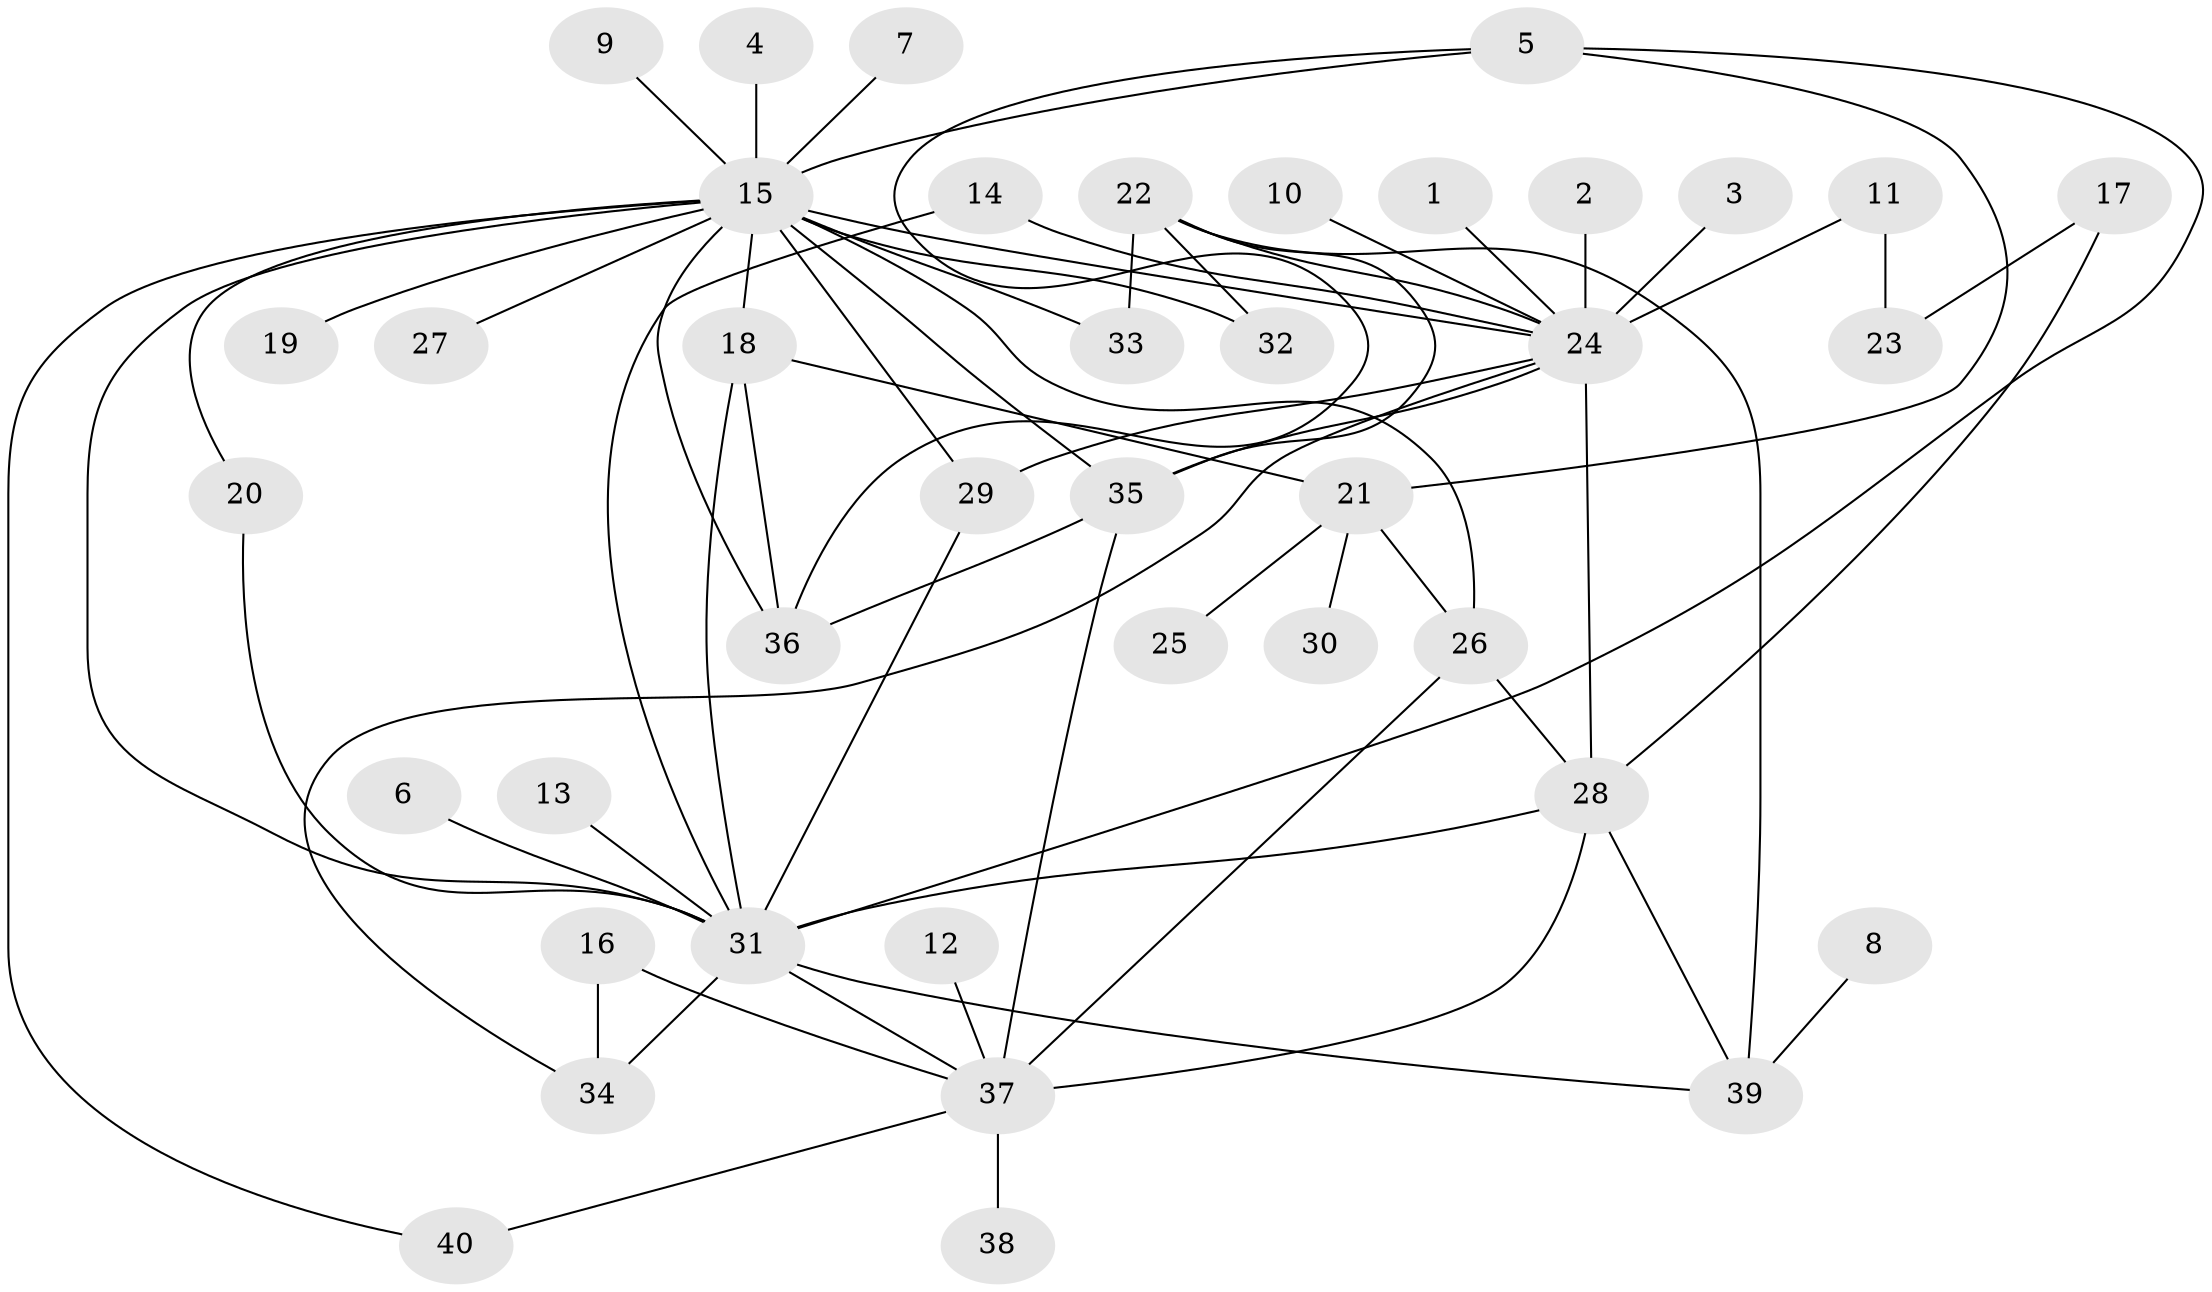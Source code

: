 // original degree distribution, {5: 0.045112781954887216, 22: 0.007518796992481203, 17: 0.015037593984962405, 3: 0.10526315789473684, 1: 0.556390977443609, 6: 0.007518796992481203, 4: 0.06766917293233082, 10: 0.007518796992481203, 7: 0.007518796992481203, 12: 0.007518796992481203, 9: 0.007518796992481203, 2: 0.16541353383458646}
// Generated by graph-tools (version 1.1) at 2025/36/03/04/25 23:36:47]
// undirected, 40 vertices, 65 edges
graph export_dot {
  node [color=gray90,style=filled];
  1;
  2;
  3;
  4;
  5;
  6;
  7;
  8;
  9;
  10;
  11;
  12;
  13;
  14;
  15;
  16;
  17;
  18;
  19;
  20;
  21;
  22;
  23;
  24;
  25;
  26;
  27;
  28;
  29;
  30;
  31;
  32;
  33;
  34;
  35;
  36;
  37;
  38;
  39;
  40;
  1 -- 24 [weight=1.0];
  2 -- 24 [weight=1.0];
  3 -- 24 [weight=1.0];
  4 -- 15 [weight=1.0];
  5 -- 15 [weight=1.0];
  5 -- 21 [weight=1.0];
  5 -- 31 [weight=1.0];
  5 -- 36 [weight=1.0];
  6 -- 31 [weight=1.0];
  7 -- 15 [weight=1.0];
  8 -- 39 [weight=1.0];
  9 -- 15 [weight=1.0];
  10 -- 24 [weight=1.0];
  11 -- 23 [weight=1.0];
  11 -- 24 [weight=2.0];
  12 -- 37 [weight=1.0];
  13 -- 31 [weight=1.0];
  14 -- 24 [weight=1.0];
  14 -- 31 [weight=1.0];
  15 -- 18 [weight=1.0];
  15 -- 19 [weight=1.0];
  15 -- 20 [weight=1.0];
  15 -- 24 [weight=1.0];
  15 -- 26 [weight=1.0];
  15 -- 27 [weight=1.0];
  15 -- 29 [weight=1.0];
  15 -- 31 [weight=1.0];
  15 -- 32 [weight=1.0];
  15 -- 33 [weight=1.0];
  15 -- 35 [weight=2.0];
  15 -- 36 [weight=1.0];
  15 -- 40 [weight=1.0];
  16 -- 34 [weight=1.0];
  16 -- 37 [weight=1.0];
  17 -- 23 [weight=1.0];
  17 -- 28 [weight=1.0];
  18 -- 21 [weight=1.0];
  18 -- 31 [weight=1.0];
  18 -- 36 [weight=1.0];
  20 -- 31 [weight=1.0];
  21 -- 25 [weight=1.0];
  21 -- 26 [weight=1.0];
  21 -- 30 [weight=1.0];
  22 -- 24 [weight=1.0];
  22 -- 32 [weight=1.0];
  22 -- 33 [weight=1.0];
  22 -- 35 [weight=1.0];
  22 -- 39 [weight=1.0];
  24 -- 28 [weight=1.0];
  24 -- 29 [weight=1.0];
  24 -- 34 [weight=1.0];
  24 -- 35 [weight=1.0];
  26 -- 28 [weight=2.0];
  26 -- 37 [weight=1.0];
  28 -- 31 [weight=1.0];
  28 -- 37 [weight=1.0];
  28 -- 39 [weight=1.0];
  29 -- 31 [weight=1.0];
  31 -- 34 [weight=1.0];
  31 -- 37 [weight=1.0];
  31 -- 39 [weight=1.0];
  35 -- 36 [weight=1.0];
  35 -- 37 [weight=2.0];
  37 -- 38 [weight=1.0];
  37 -- 40 [weight=1.0];
}
